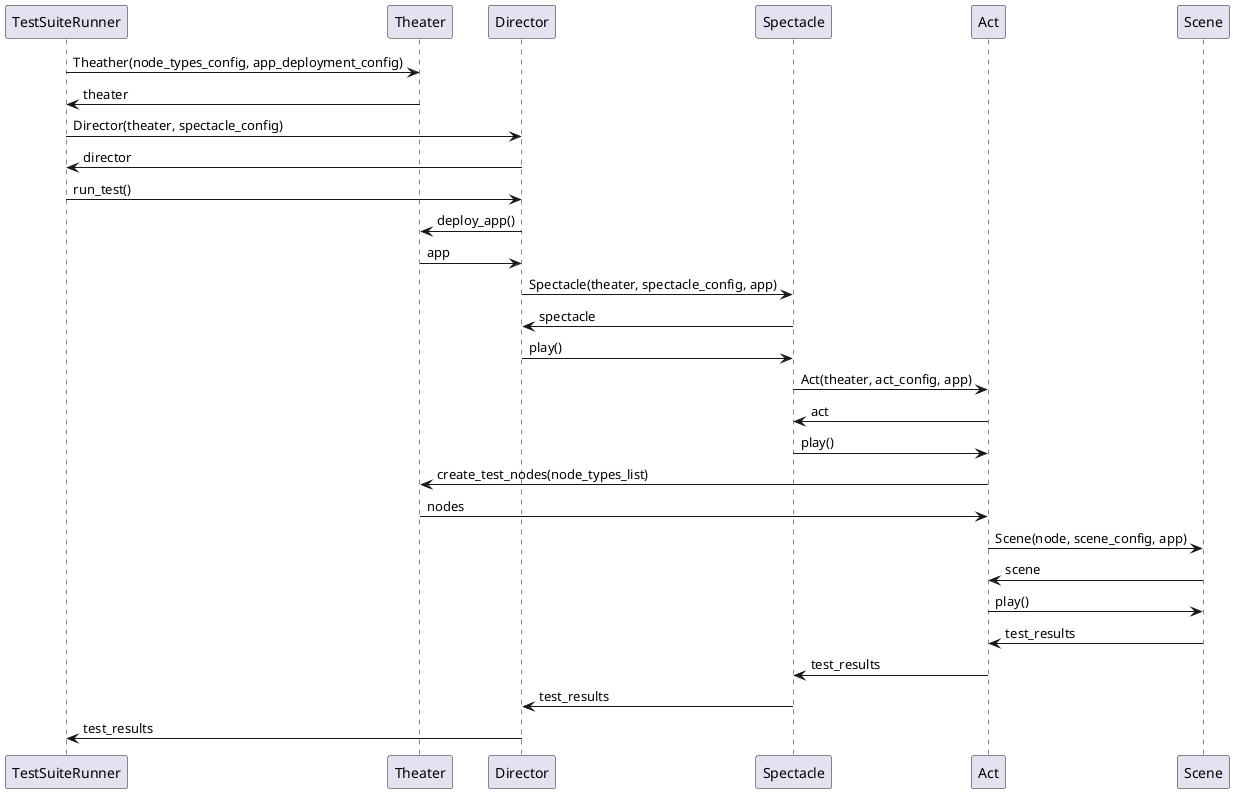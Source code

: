@startuml
TestSuiteRunner -> Theater: Theather(node_types_config, app_deployment_config)
TestSuiteRunner <- Theater: theater
TestSuiteRunner -> Director: Director(theater, spectacle_config)
TestSuiteRunner <- Director: director
TestSuiteRunner -> Director: run_test()
Director -> Theater: deploy_app()
Director <- Theater: app
Director -> Spectacle : Spectacle(theater, spectacle_config, app)
Director <- Spectacle: spectacle
Director -> Spectacle: play()
Spectacle -> Act : Act(theater, act_config, app)
Spectacle <- Act: act
Spectacle -> Act: play()
Act -> Theater: create_test_nodes(node_types_list)
Act <- Theater: nodes
Act -> Scene: Scene(node, scene_config, app)
Act <- Scene: scene
Act -> Scene: play()
Act <- Scene: test_results
Spectacle <- Act: test_results
Director <- Spectacle: test_results
TestSuiteRunner <- Director: test_results
@enduml
